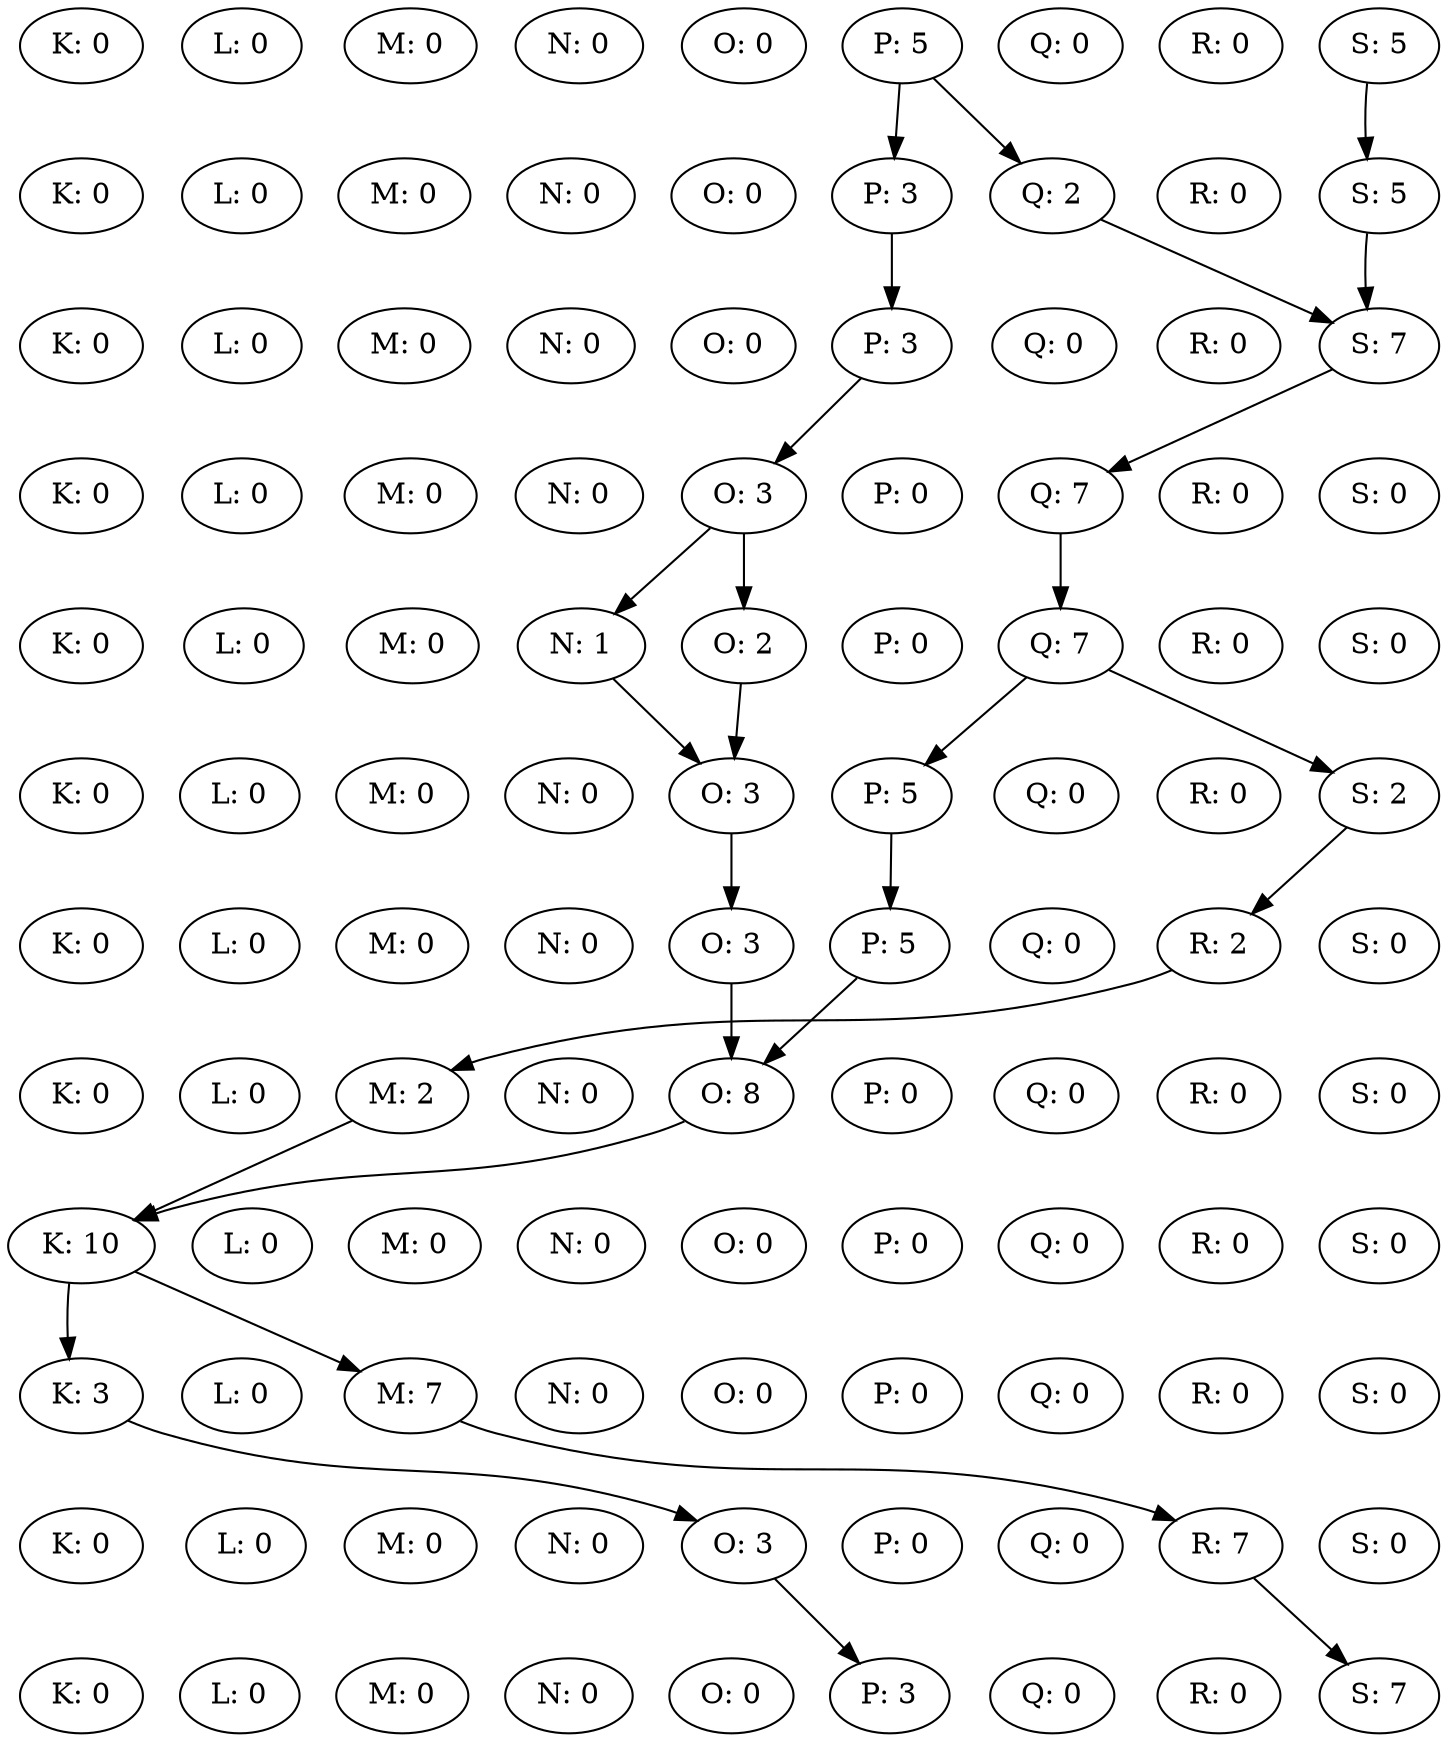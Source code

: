 digraph {
K0 [label="K: 0"];
L0 [label="L: 0"];
M0 [label="M: 0"];
N0 [label="N: 0"];
O0 [label="O: 0"];
P0 [label="P: 5"];
Q0 [label="Q: 0"];
R0 [label="R: 0"];
S0 [label="S: 5"];
rank = same {K0 -> L0 -> M0 -> N0 -> O0 -> P0 -> Q0 -> R0 -> S0 [style=invis] }K1 [label="K: 0"];
L1 [label="L: 0"];
M1 [label="M: 0"];
N1 [label="N: 0"];
O1 [label="O: 0"];
P1 [label="P: 3"];
Q1 [label="Q: 2"];
R1 [label="R: 0"];
S1 [label="S: 5"];
rank = same {K1 -> L1 -> M1 -> N1 -> O1 -> P1 -> Q1 -> R1 -> S1 [style=invis] }P0 -> P1
P0 -> Q1
S0 -> S1
K2 [label="K: 0"];
L2 [label="L: 0"];
M2 [label="M: 0"];
N2 [label="N: 0"];
O2 [label="O: 0"];
P2 [label="P: 3"];
Q2 [label="Q: 0"];
R2 [label="R: 0"];
S2 [label="S: 7"];
rank = same {K2 -> L2 -> M2 -> N2 -> O2 -> P2 -> Q2 -> R2 -> S2 [style=invis] }P1 -> P2
Q1 -> S2
S1 -> S2
K3 [label="K: 0"];
L3 [label="L: 0"];
M3 [label="M: 0"];
N3 [label="N: 0"];
O3 [label="O: 3"];
P3 [label="P: 0"];
Q3 [label="Q: 7"];
R3 [label="R: 0"];
S3 [label="S: 0"];
rank = same {K3 -> L3 -> M3 -> N3 -> O3 -> P3 -> Q3 -> R3 -> S3 [style=invis] }P2 -> O3
S2 -> Q3
K4 [label="K: 0"];
L4 [label="L: 0"];
M4 [label="M: 0"];
N4 [label="N: 1"];
O4 [label="O: 2"];
P4 [label="P: 0"];
Q4 [label="Q: 7"];
R4 [label="R: 0"];
S4 [label="S: 0"];
rank = same {K4 -> L4 -> M4 -> N4 -> O4 -> P4 -> Q4 -> R4 -> S4 [style=invis] }O3 -> N4
O3 -> O4
Q3 -> Q4
K5 [label="K: 0"];
L5 [label="L: 0"];
M5 [label="M: 0"];
N5 [label="N: 0"];
O5 [label="O: 3"];
P5 [label="P: 5"];
Q5 [label="Q: 0"];
R5 [label="R: 0"];
S5 [label="S: 2"];
rank = same {K5 -> L5 -> M5 -> N5 -> O5 -> P5 -> Q5 -> R5 -> S5 [style=invis] }N4 -> O5
O4 -> O5
Q4 -> P5
Q4 -> S5
K6 [label="K: 0"];
L6 [label="L: 0"];
M6 [label="M: 0"];
N6 [label="N: 0"];
O6 [label="O: 3"];
P6 [label="P: 5"];
Q6 [label="Q: 0"];
R6 [label="R: 2"];
S6 [label="S: 0"];
rank = same {K6 -> L6 -> M6 -> N6 -> O6 -> P6 -> Q6 -> R6 -> S6 [style=invis] }O5 -> O6
P5 -> P6
S5 -> R6
K7 [label="K: 0"];
L7 [label="L: 0"];
M7 [label="M: 2"];
N7 [label="N: 0"];
O7 [label="O: 8"];
P7 [label="P: 0"];
Q7 [label="Q: 0"];
R7 [label="R: 0"];
S7 [label="S: 0"];
rank = same {K7 -> L7 -> M7 -> N7 -> O7 -> P7 -> Q7 -> R7 -> S7 [style=invis] }O6 -> O7
P6 -> O7
R6 -> M7
K8 [label="K: 10"];
L8 [label="L: 0"];
M8 [label="M: 0"];
N8 [label="N: 0"];
O8 [label="O: 0"];
P8 [label="P: 0"];
Q8 [label="Q: 0"];
R8 [label="R: 0"];
S8 [label="S: 0"];
rank = same {K8 -> L8 -> M8 -> N8 -> O8 -> P8 -> Q8 -> R8 -> S8 [style=invis] }M7 -> K8
O7 -> K8
K9 [label="K: 3"];
L9 [label="L: 0"];
M9 [label="M: 7"];
N9 [label="N: 0"];
O9 [label="O: 0"];
P9 [label="P: 0"];
Q9 [label="Q: 0"];
R9 [label="R: 0"];
S9 [label="S: 0"];
rank = same {K9 -> L9 -> M9 -> N9 -> O9 -> P9 -> Q9 -> R9 -> S9 [style=invis] }K8 -> K9
K8 -> M9
K10 [label="K: 0"];
L10 [label="L: 0"];
M10 [label="M: 0"];
N10 [label="N: 0"];
O10 [label="O: 3"];
P10 [label="P: 0"];
Q10 [label="Q: 0"];
R10 [label="R: 7"];
S10 [label="S: 0"];
rank = same {K10 -> L10 -> M10 -> N10 -> O10 -> P10 -> Q10 -> R10 -> S10 [style=invis] }K9 -> O10
M9 -> R10
K11 [label="K: 0"];
L11 [label="L: 0"];
M11 [label="M: 0"];
N11 [label="N: 0"];
O11 [label="O: 0"];
P11 [label="P: 3"];
Q11 [label="Q: 0"];
R11 [label="R: 0"];
S11 [label="S: 7"];
rank = same {K11 -> L11 -> M11 -> N11 -> O11 -> P11 -> Q11 -> R11 -> S11 [style=invis] }O10 -> P11
R10 -> S11
K0 -> K1 -> K2 -> K3 -> K4 -> K5 -> K6 -> K7 -> K8 -> K9 -> K10 -> K11 [ style=invis; weight=1000 ]
S0 -> S1 -> S2 -> S3 -> S4 -> S5 -> S6 -> S7 -> S8 -> S9 -> S10 -> S11 [ style=invis; weight=1000 ]
}
